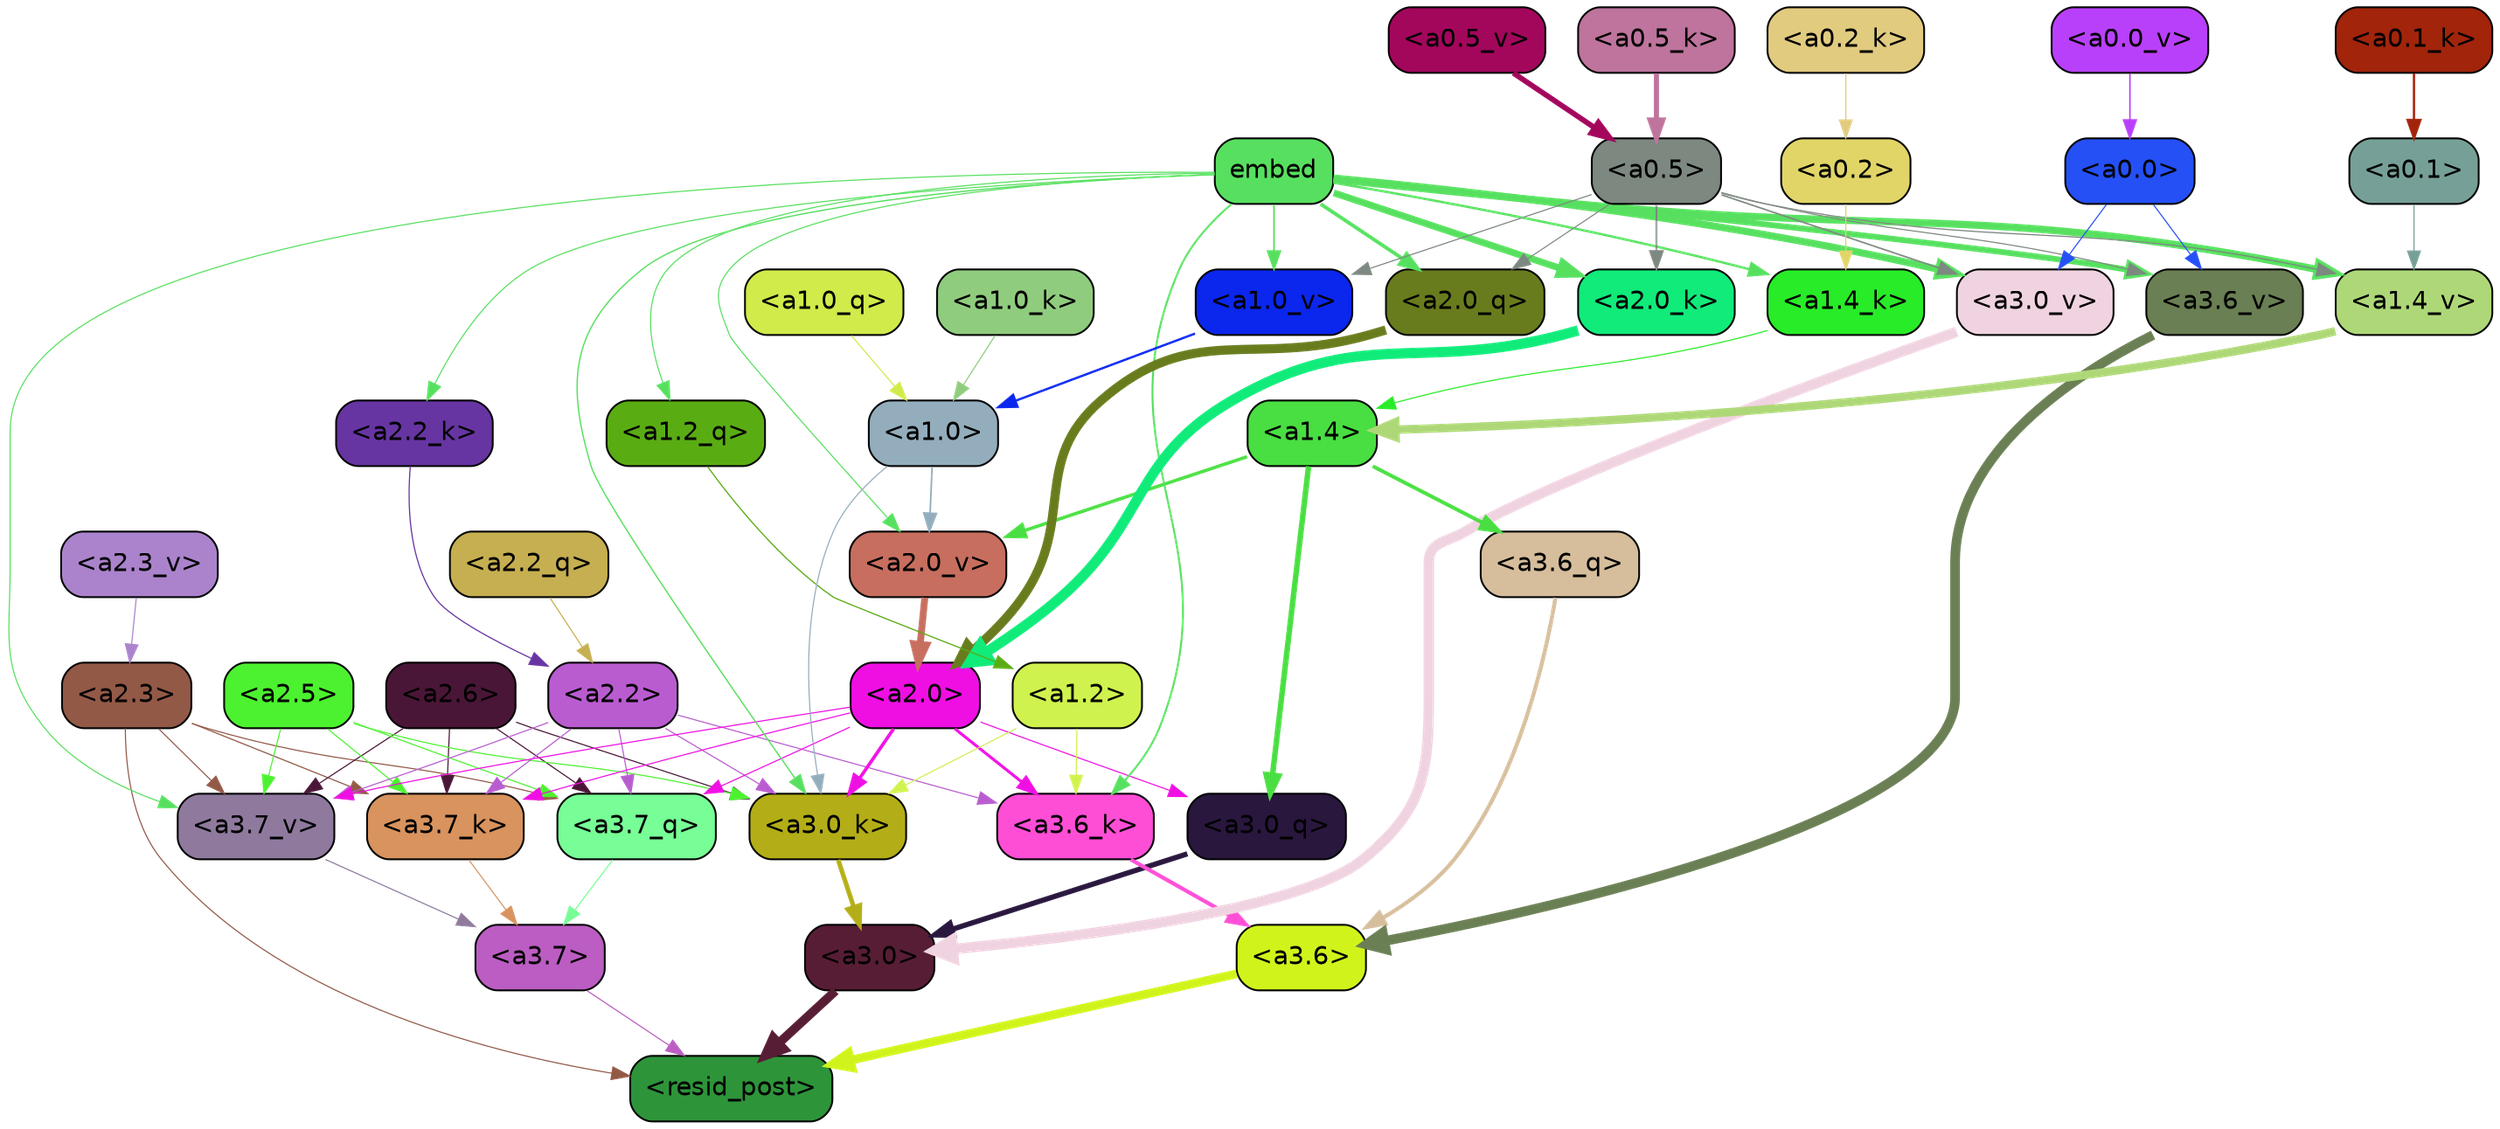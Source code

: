 strict digraph "" {
	graph [bgcolor=transparent,
		layout=dot,
		overlap=false,
		splines=true
	];
	"<a3.7>"	[color=black,
		fillcolor="#bb5dc2",
		fontname=Helvetica,
		shape=box,
		style="filled, rounded"];
	"<resid_post>"	[color=black,
		fillcolor="#2e943a",
		fontname=Helvetica,
		shape=box,
		style="filled, rounded"];
	"<a3.7>" -> "<resid_post>"	[color="#bb5dc2",
		penwidth=0.6];
	"<a3.6>"	[color=black,
		fillcolor="#d0f41b",
		fontname=Helvetica,
		shape=box,
		style="filled, rounded"];
	"<a3.6>" -> "<resid_post>"	[color="#d0f41b",
		penwidth=4.751592040061951];
	"<a3.0>"	[color=black,
		fillcolor="#571d35",
		fontname=Helvetica,
		shape=box,
		style="filled, rounded"];
	"<a3.0>" -> "<resid_post>"	[color="#571d35",
		penwidth=4.904066681861877];
	"<a2.3>"	[color=black,
		fillcolor="#935947",
		fontname=Helvetica,
		shape=box,
		style="filled, rounded"];
	"<a2.3>" -> "<resid_post>"	[color="#935947",
		penwidth=0.6];
	"<a3.7_q>"	[color=black,
		fillcolor="#78fe96",
		fontname=Helvetica,
		shape=box,
		style="filled, rounded"];
	"<a2.3>" -> "<a3.7_q>"	[color="#935947",
		penwidth=0.6];
	"<a3.7_k>"	[color=black,
		fillcolor="#d8935e",
		fontname=Helvetica,
		shape=box,
		style="filled, rounded"];
	"<a2.3>" -> "<a3.7_k>"	[color="#935947",
		penwidth=0.6];
	"<a3.7_v>"	[color=black,
		fillcolor="#8f7a9e",
		fontname=Helvetica,
		shape=box,
		style="filled, rounded"];
	"<a2.3>" -> "<a3.7_v>"	[color="#935947",
		penwidth=0.6];
	"<a3.7_q>" -> "<a3.7>"	[color="#78fe96",
		penwidth=0.6];
	"<a3.6_q>"	[color=black,
		fillcolor="#d6be9c",
		fontname=Helvetica,
		shape=box,
		style="filled, rounded"];
	"<a3.6_q>" -> "<a3.6>"	[color="#d6be9c",
		penwidth=2.160832464694977];
	"<a3.0_q>"	[color=black,
		fillcolor="#29173e",
		fontname=Helvetica,
		shape=box,
		style="filled, rounded"];
	"<a3.0_q>" -> "<a3.0>"	[color="#29173e",
		penwidth=2.870753765106201];
	"<a3.7_k>" -> "<a3.7>"	[color="#d8935e",
		penwidth=0.6];
	"<a3.6_k>"	[color=black,
		fillcolor="#ff4ed6",
		fontname=Helvetica,
		shape=box,
		style="filled, rounded"];
	"<a3.6_k>" -> "<a3.6>"	[color="#ff4ed6",
		penwidth=2.13908451795578];
	"<a3.0_k>"	[color=black,
		fillcolor="#b3ae17",
		fontname=Helvetica,
		shape=box,
		style="filled, rounded"];
	"<a3.0_k>" -> "<a3.0>"	[color="#b3ae17",
		penwidth=2.520303964614868];
	"<a3.7_v>" -> "<a3.7>"	[color="#8f7a9e",
		penwidth=0.6];
	"<a3.6_v>"	[color=black,
		fillcolor="#6a7f53",
		fontname=Helvetica,
		shape=box,
		style="filled, rounded"];
	"<a3.6_v>" -> "<a3.6>"	[color="#6a7f53",
		penwidth=5.297133803367615];
	"<a3.0_v>"	[color=black,
		fillcolor="#f0d3e0",
		fontname=Helvetica,
		shape=box,
		style="filled, rounded"];
	"<a3.0_v>" -> "<a3.0>"	[color="#f0d3e0",
		penwidth=5.680712580680847];
	"<a2.6>"	[color=black,
		fillcolor="#4a1637",
		fontname=Helvetica,
		shape=box,
		style="filled, rounded"];
	"<a2.6>" -> "<a3.7_q>"	[color="#4a1637",
		penwidth=0.6];
	"<a2.6>" -> "<a3.7_k>"	[color="#4a1637",
		penwidth=0.6];
	"<a2.6>" -> "<a3.0_k>"	[color="#4a1637",
		penwidth=0.6];
	"<a2.6>" -> "<a3.7_v>"	[color="#4a1637",
		penwidth=0.6];
	"<a2.5>"	[color=black,
		fillcolor="#4cf22f",
		fontname=Helvetica,
		shape=box,
		style="filled, rounded"];
	"<a2.5>" -> "<a3.7_q>"	[color="#4cf22f",
		penwidth=0.6];
	"<a2.5>" -> "<a3.7_k>"	[color="#4cf22f",
		penwidth=0.6];
	"<a2.5>" -> "<a3.0_k>"	[color="#4cf22f",
		penwidth=0.6];
	"<a2.5>" -> "<a3.7_v>"	[color="#4cf22f",
		penwidth=0.6];
	"<a2.2>"	[color=black,
		fillcolor="#b95cd0",
		fontname=Helvetica,
		shape=box,
		style="filled, rounded"];
	"<a2.2>" -> "<a3.7_q>"	[color="#b95cd0",
		penwidth=0.6];
	"<a2.2>" -> "<a3.7_k>"	[color="#b95cd0",
		penwidth=0.6];
	"<a2.2>" -> "<a3.6_k>"	[color="#b95cd0",
		penwidth=0.6];
	"<a2.2>" -> "<a3.0_k>"	[color="#b95cd0",
		penwidth=0.6];
	"<a2.2>" -> "<a3.7_v>"	[color="#b95cd0",
		penwidth=0.6];
	"<a2.0>"	[color=black,
		fillcolor="#ef0fe3",
		fontname=Helvetica,
		shape=box,
		style="filled, rounded"];
	"<a2.0>" -> "<a3.7_q>"	[color="#ef0fe3",
		penwidth=0.6];
	"<a2.0>" -> "<a3.0_q>"	[color="#ef0fe3",
		penwidth=0.6];
	"<a2.0>" -> "<a3.7_k>"	[color="#ef0fe3",
		penwidth=0.6];
	"<a2.0>" -> "<a3.6_k>"	[color="#ef0fe3",
		penwidth=1.5897698998451233];
	"<a2.0>" -> "<a3.0_k>"	[color="#ef0fe3",
		penwidth=1.8405593037605286];
	"<a2.0>" -> "<a3.7_v>"	[color="#ef0fe3",
		penwidth=0.6];
	"<a1.4>"	[color=black,
		fillcolor="#49de41",
		fontname=Helvetica,
		shape=box,
		style="filled, rounded"];
	"<a1.4>" -> "<a3.6_q>"	[color="#49de41",
		penwidth=2.0260728895664215];
	"<a1.4>" -> "<a3.0_q>"	[color="#49de41",
		penwidth=3.0185627341270447];
	"<a2.0_v>"	[color=black,
		fillcolor="#c76e5f",
		fontname=Helvetica,
		shape=box,
		style="filled, rounded"];
	"<a1.4>" -> "<a2.0_v>"	[color="#49de41",
		penwidth=1.7970525026321411];
	"<a1.2>"	[color=black,
		fillcolor="#d0f24e",
		fontname=Helvetica,
		shape=box,
		style="filled, rounded"];
	"<a1.2>" -> "<a3.6_k>"	[color="#d0f24e",
		penwidth=0.6];
	"<a1.2>" -> "<a3.0_k>"	[color="#d0f24e",
		penwidth=0.6];
	embed	[color=black,
		fillcolor="#57e05f",
		fontname=Helvetica,
		shape=box,
		style="filled, rounded"];
	embed -> "<a3.6_k>"	[color="#57e05f",
		penwidth=1.046662151813507];
	embed -> "<a3.0_k>"	[color="#57e05f",
		penwidth=0.6995279788970947];
	embed -> "<a3.7_v>"	[color="#57e05f",
		penwidth=0.6];
	embed -> "<a3.6_v>"	[color="#57e05f",
		penwidth=3.1840110421180725];
	embed -> "<a3.0_v>"	[color="#57e05f",
		penwidth=3.9005755856633186];
	"<a2.0_q>"	[color=black,
		fillcolor="#687c1d",
		fontname=Helvetica,
		shape=box,
		style="filled, rounded"];
	embed -> "<a2.0_q>"	[color="#57e05f",
		penwidth=1.9669389724731445];
	"<a2.2_k>"	[color=black,
		fillcolor="#6735a2",
		fontname=Helvetica,
		shape=box,
		style="filled, rounded"];
	embed -> "<a2.2_k>"	[color="#57e05f",
		penwidth=0.6];
	"<a2.0_k>"	[color=black,
		fillcolor="#10eb7a",
		fontname=Helvetica,
		shape=box,
		style="filled, rounded"];
	embed -> "<a2.0_k>"	[color="#57e05f",
		penwidth=3.6898754835128784];
	embed -> "<a2.0_v>"	[color="#57e05f",
		penwidth=0.6];
	"<a1.2_q>"	[color=black,
		fillcolor="#5aac13",
		fontname=Helvetica,
		shape=box,
		style="filled, rounded"];
	embed -> "<a1.2_q>"	[color="#57e05f",
		penwidth=0.6];
	"<a1.4_k>"	[color=black,
		fillcolor="#28ec28",
		fontname=Helvetica,
		shape=box,
		style="filled, rounded"];
	embed -> "<a1.4_k>"	[color="#57e05f",
		penwidth=1.2758672684431076];
	"<a1.4_v>"	[color=black,
		fillcolor="#aed878",
		fontname=Helvetica,
		shape=box,
		style="filled, rounded"];
	embed -> "<a1.4_v>"	[color="#57e05f",
		penwidth=3.992354243993759];
	"<a1.0_v>"	[color=black,
		fillcolor="#0b26ed",
		fontname=Helvetica,
		shape=box,
		style="filled, rounded"];
	embed -> "<a1.0_v>"	[color="#57e05f",
		penwidth=0.8768336176872253];
	"<a1.0>"	[color=black,
		fillcolor="#93adbc",
		fontname=Helvetica,
		shape=box,
		style="filled, rounded"];
	"<a1.0>" -> "<a3.0_k>"	[color="#93adbc",
		penwidth=0.6];
	"<a1.0>" -> "<a2.0_v>"	[color="#93adbc",
		penwidth=0.8836666345596313];
	"<a0.5>"	[color=black,
		fillcolor="#7d8880",
		fontname=Helvetica,
		shape=box,
		style="filled, rounded"];
	"<a0.5>" -> "<a3.6_v>"	[color="#7d8880",
		penwidth=0.6];
	"<a0.5>" -> "<a3.0_v>"	[color="#7d8880",
		penwidth=0.8493617177009583];
	"<a0.5>" -> "<a2.0_q>"	[color="#7d8880",
		penwidth=0.6];
	"<a0.5>" -> "<a2.0_k>"	[color="#7d8880",
		penwidth=0.9942188858985901];
	"<a0.5>" -> "<a1.4_v>"	[color="#7d8880",
		penwidth=0.6379710733890533];
	"<a0.5>" -> "<a1.0_v>"	[color="#7d8880",
		penwidth=0.6];
	"<a0.0>"	[color=black,
		fillcolor="#2550f6",
		fontname=Helvetica,
		shape=box,
		style="filled, rounded"];
	"<a0.0>" -> "<a3.6_v>"	[color="#2550f6",
		penwidth=0.6];
	"<a0.0>" -> "<a3.0_v>"	[color="#2550f6",
		penwidth=0.6];
	"<a2.2_q>"	[color=black,
		fillcolor="#c6af51",
		fontname=Helvetica,
		shape=box,
		style="filled, rounded"];
	"<a2.2_q>" -> "<a2.2>"	[color="#c6af51",
		penwidth=0.6];
	"<a2.0_q>" -> "<a2.0>"	[color="#687c1d",
		penwidth=5.0040658712387085];
	"<a2.2_k>" -> "<a2.2>"	[color="#6735a2",
		penwidth=0.6304321400821209];
	"<a2.0_k>" -> "<a2.0>"	[color="#10eb7a",
		penwidth=5.6445024609565735];
	"<a2.3_v>"	[color=black,
		fillcolor="#ab83cc",
		fontname=Helvetica,
		shape=box,
		style="filled, rounded"];
	"<a2.3_v>" -> "<a2.3>"	[color="#ab83cc",
		penwidth=0.6];
	"<a2.0_v>" -> "<a2.0>"	[color="#c76e5f",
		penwidth=3.781584322452545];
	"<a1.2_q>" -> "<a1.2>"	[color="#5aac13",
		penwidth=0.6481351256370544];
	"<a1.0_q>"	[color=black,
		fillcolor="#d0eb4a",
		fontname=Helvetica,
		shape=box,
		style="filled, rounded"];
	"<a1.0_q>" -> "<a1.0>"	[color="#d0eb4a",
		penwidth=0.6];
	"<a1.4_k>" -> "<a1.4>"	[color="#28ec28",
		penwidth=0.6];
	"<a1.0_k>"	[color=black,
		fillcolor="#90cc7e",
		fontname=Helvetica,
		shape=box,
		style="filled, rounded"];
	"<a1.0_k>" -> "<a1.0>"	[color="#90cc7e",
		penwidth=0.6];
	"<a1.4_v>" -> "<a1.4>"	[color="#aed878",
		penwidth=4.602061748504639];
	"<a1.0_v>" -> "<a1.0>"	[color="#0b26ed",
		penwidth=1.227757602930069];
	"<a0.2>"	[color=black,
		fillcolor="#e1d568",
		fontname=Helvetica,
		shape=box,
		style="filled, rounded"];
	"<a0.2>" -> "<a1.4_k>"	[color="#e1d568",
		penwidth=0.6];
	"<a0.1>"	[color=black,
		fillcolor="#76a097",
		fontname=Helvetica,
		shape=box,
		style="filled, rounded"];
	"<a0.1>" -> "<a1.4_v>"	[color="#76a097",
		penwidth=0.6];
	"<a0.5_k>"	[color=black,
		fillcolor="#be749c",
		fontname=Helvetica,
		shape=box,
		style="filled, rounded"];
	"<a0.5_k>" -> "<a0.5>"	[color="#be749c",
		penwidth=2.7730584144592285];
	"<a0.2_k>"	[color=black,
		fillcolor="#e1cb7f",
		fontname=Helvetica,
		shape=box,
		style="filled, rounded"];
	"<a0.2_k>" -> "<a0.2>"	[color="#e1cb7f",
		penwidth=0.6];
	"<a0.1_k>"	[color=black,
		fillcolor="#a1240b",
		fontname=Helvetica,
		shape=box,
		style="filled, rounded"];
	"<a0.1_k>" -> "<a0.1>"	[color="#a1240b",
		penwidth=1.281095266342163];
	"<a0.5_v>"	[color=black,
		fillcolor="#a3075c",
		fontname=Helvetica,
		shape=box,
		style="filled, rounded"];
	"<a0.5_v>" -> "<a0.5>"	[color="#a3075c",
		penwidth=2.9687485098838806];
	"<a0.0_v>"	[color=black,
		fillcolor="#b940fb",
		fontname=Helvetica,
		shape=box,
		style="filled, rounded"];
	"<a0.0_v>" -> "<a0.0>"	[color="#b940fb",
		penwidth=0.8196042068302631];
}
